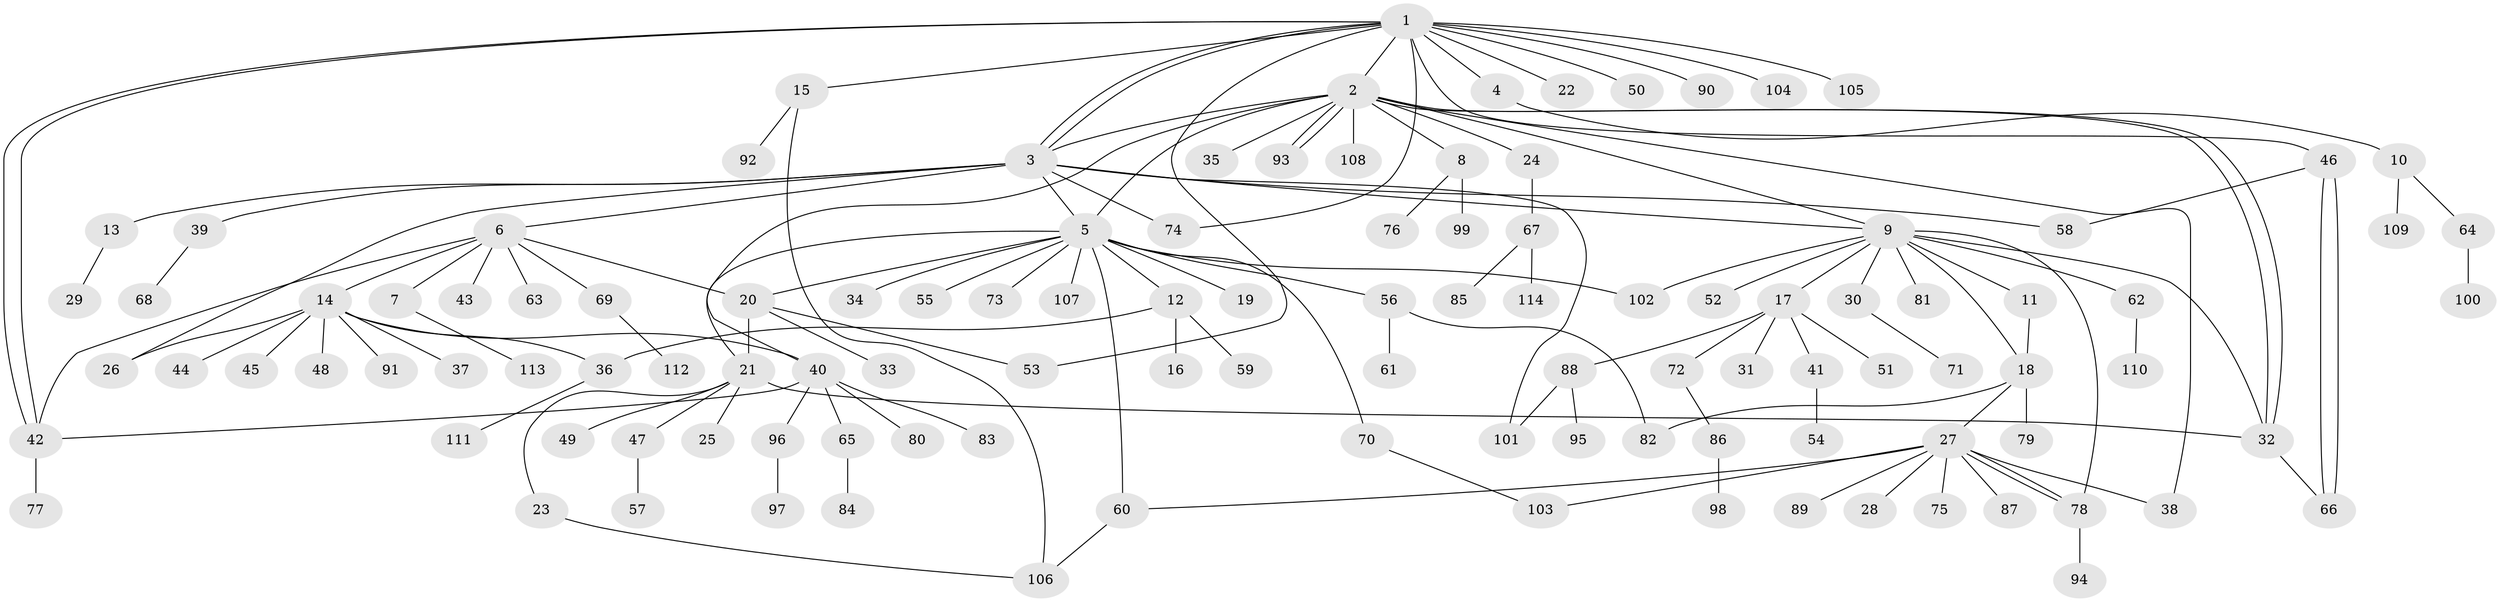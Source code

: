 // Generated by graph-tools (version 1.1) at 2025/35/03/09/25 02:35:24]
// undirected, 114 vertices, 145 edges
graph export_dot {
graph [start="1"]
  node [color=gray90,style=filled];
  1;
  2;
  3;
  4;
  5;
  6;
  7;
  8;
  9;
  10;
  11;
  12;
  13;
  14;
  15;
  16;
  17;
  18;
  19;
  20;
  21;
  22;
  23;
  24;
  25;
  26;
  27;
  28;
  29;
  30;
  31;
  32;
  33;
  34;
  35;
  36;
  37;
  38;
  39;
  40;
  41;
  42;
  43;
  44;
  45;
  46;
  47;
  48;
  49;
  50;
  51;
  52;
  53;
  54;
  55;
  56;
  57;
  58;
  59;
  60;
  61;
  62;
  63;
  64;
  65;
  66;
  67;
  68;
  69;
  70;
  71;
  72;
  73;
  74;
  75;
  76;
  77;
  78;
  79;
  80;
  81;
  82;
  83;
  84;
  85;
  86;
  87;
  88;
  89;
  90;
  91;
  92;
  93;
  94;
  95;
  96;
  97;
  98;
  99;
  100;
  101;
  102;
  103;
  104;
  105;
  106;
  107;
  108;
  109;
  110;
  111;
  112;
  113;
  114;
  1 -- 2;
  1 -- 3;
  1 -- 3;
  1 -- 4;
  1 -- 15;
  1 -- 22;
  1 -- 42;
  1 -- 42;
  1 -- 46;
  1 -- 50;
  1 -- 53;
  1 -- 74;
  1 -- 90;
  1 -- 104;
  1 -- 105;
  2 -- 3;
  2 -- 5;
  2 -- 8;
  2 -- 9;
  2 -- 24;
  2 -- 32;
  2 -- 32;
  2 -- 35;
  2 -- 38;
  2 -- 40;
  2 -- 93;
  2 -- 93;
  2 -- 108;
  3 -- 5;
  3 -- 6;
  3 -- 9;
  3 -- 13;
  3 -- 26;
  3 -- 39;
  3 -- 58;
  3 -- 74;
  3 -- 101;
  4 -- 10;
  5 -- 12;
  5 -- 19;
  5 -- 20;
  5 -- 21;
  5 -- 34;
  5 -- 55;
  5 -- 56;
  5 -- 60;
  5 -- 70;
  5 -- 73;
  5 -- 102;
  5 -- 107;
  6 -- 7;
  6 -- 14;
  6 -- 20;
  6 -- 42;
  6 -- 43;
  6 -- 63;
  6 -- 69;
  7 -- 113;
  8 -- 76;
  8 -- 99;
  9 -- 11;
  9 -- 17;
  9 -- 18;
  9 -- 30;
  9 -- 32;
  9 -- 52;
  9 -- 62;
  9 -- 78;
  9 -- 81;
  9 -- 102;
  10 -- 64;
  10 -- 109;
  11 -- 18;
  12 -- 16;
  12 -- 36;
  12 -- 59;
  13 -- 29;
  14 -- 26;
  14 -- 36;
  14 -- 37;
  14 -- 40;
  14 -- 44;
  14 -- 45;
  14 -- 48;
  14 -- 91;
  15 -- 92;
  15 -- 106;
  17 -- 31;
  17 -- 41;
  17 -- 51;
  17 -- 72;
  17 -- 88;
  18 -- 27;
  18 -- 79;
  18 -- 82;
  20 -- 21;
  20 -- 33;
  20 -- 53;
  21 -- 23;
  21 -- 25;
  21 -- 32;
  21 -- 47;
  21 -- 49;
  23 -- 106;
  24 -- 67;
  27 -- 28;
  27 -- 38;
  27 -- 60;
  27 -- 75;
  27 -- 78;
  27 -- 78;
  27 -- 87;
  27 -- 89;
  27 -- 103;
  30 -- 71;
  32 -- 66;
  36 -- 111;
  39 -- 68;
  40 -- 42;
  40 -- 65;
  40 -- 80;
  40 -- 83;
  40 -- 96;
  41 -- 54;
  42 -- 77;
  46 -- 58;
  46 -- 66;
  46 -- 66;
  47 -- 57;
  56 -- 61;
  56 -- 82;
  60 -- 106;
  62 -- 110;
  64 -- 100;
  65 -- 84;
  67 -- 85;
  67 -- 114;
  69 -- 112;
  70 -- 103;
  72 -- 86;
  78 -- 94;
  86 -- 98;
  88 -- 95;
  88 -- 101;
  96 -- 97;
}
